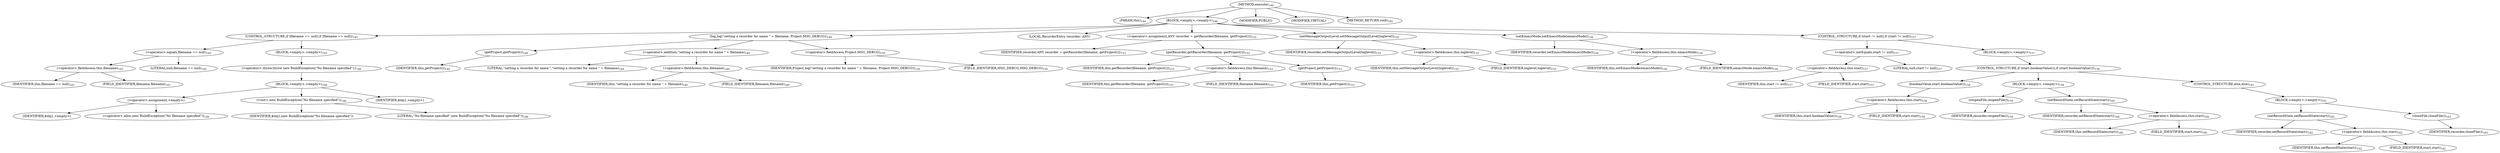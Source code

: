 digraph "execute" {  
"152" [label = <(METHOD,execute)<SUB>144</SUB>> ]
"13" [label = <(PARAM,this)<SUB>144</SUB>> ]
"153" [label = <(BLOCK,&lt;empty&gt;,&lt;empty&gt;)<SUB>144</SUB>> ]
"154" [label = <(CONTROL_STRUCTURE,if (filename == null),if (filename == null))<SUB>145</SUB>> ]
"155" [label = <(&lt;operator&gt;.equals,filename == null)<SUB>145</SUB>> ]
"156" [label = <(&lt;operator&gt;.fieldAccess,this.filename)<SUB>145</SUB>> ]
"157" [label = <(IDENTIFIER,this,filename == null)<SUB>145</SUB>> ]
"158" [label = <(FIELD_IDENTIFIER,filename,filename)<SUB>145</SUB>> ]
"159" [label = <(LITERAL,null,filename == null)<SUB>145</SUB>> ]
"160" [label = <(BLOCK,&lt;empty&gt;,&lt;empty&gt;)<SUB>145</SUB>> ]
"161" [label = <(&lt;operator&gt;.throw,throw new BuildException(&quot;No filename specified&quot;);)<SUB>146</SUB>> ]
"162" [label = <(BLOCK,&lt;empty&gt;,&lt;empty&gt;)<SUB>146</SUB>> ]
"163" [label = <(&lt;operator&gt;.assignment,&lt;empty&gt;)> ]
"164" [label = <(IDENTIFIER,$obj1,&lt;empty&gt;)> ]
"165" [label = <(&lt;operator&gt;.alloc,new BuildException(&quot;No filename specified&quot;))<SUB>146</SUB>> ]
"166" [label = <(&lt;init&gt;,new BuildException(&quot;No filename specified&quot;))<SUB>146</SUB>> ]
"167" [label = <(IDENTIFIER,$obj1,new BuildException(&quot;No filename specified&quot;))> ]
"168" [label = <(LITERAL,&quot;No filename specified&quot;,new BuildException(&quot;No filename specified&quot;))<SUB>146</SUB>> ]
"169" [label = <(IDENTIFIER,$obj1,&lt;empty&gt;)> ]
"170" [label = <(log,log(&quot;setting a recorder for name &quot; + filename, Project.MSG_DEBUG))<SUB>149</SUB>> ]
"171" [label = <(getProject,getProject())<SUB>149</SUB>> ]
"12" [label = <(IDENTIFIER,this,getProject())<SUB>149</SUB>> ]
"172" [label = <(&lt;operator&gt;.addition,&quot;setting a recorder for name &quot; + filename)<SUB>149</SUB>> ]
"173" [label = <(LITERAL,&quot;setting a recorder for name &quot;,&quot;setting a recorder for name &quot; + filename)<SUB>149</SUB>> ]
"174" [label = <(&lt;operator&gt;.fieldAccess,this.filename)<SUB>149</SUB>> ]
"175" [label = <(IDENTIFIER,this,&quot;setting a recorder for name &quot; + filename)<SUB>149</SUB>> ]
"176" [label = <(FIELD_IDENTIFIER,filename,filename)<SUB>149</SUB>> ]
"177" [label = <(&lt;operator&gt;.fieldAccess,Project.MSG_DEBUG)<SUB>150</SUB>> ]
"178" [label = <(IDENTIFIER,Project,log(&quot;setting a recorder for name &quot; + filename, Project.MSG_DEBUG))<SUB>150</SUB>> ]
"179" [label = <(FIELD_IDENTIFIER,MSG_DEBUG,MSG_DEBUG)<SUB>150</SUB>> ]
"180" [label = <(LOCAL,RecorderEntry recorder: ANY)> ]
"181" [label = <(&lt;operator&gt;.assignment,ANY recorder = getRecorder(filename, getProject()))<SUB>153</SUB>> ]
"182" [label = <(IDENTIFIER,recorder,ANY recorder = getRecorder(filename, getProject()))<SUB>153</SUB>> ]
"183" [label = <(getRecorder,getRecorder(filename, getProject()))<SUB>153</SUB>> ]
"15" [label = <(IDENTIFIER,this,getRecorder(filename, getProject()))<SUB>153</SUB>> ]
"184" [label = <(&lt;operator&gt;.fieldAccess,this.filename)<SUB>153</SUB>> ]
"185" [label = <(IDENTIFIER,this,getRecorder(filename, getProject()))<SUB>153</SUB>> ]
"186" [label = <(FIELD_IDENTIFIER,filename,filename)<SUB>153</SUB>> ]
"187" [label = <(getProject,getProject())<SUB>153</SUB>> ]
"14" [label = <(IDENTIFIER,this,getProject())<SUB>153</SUB>> ]
"188" [label = <(setMessageOutputLevel,setMessageOutputLevel(loglevel))<SUB>155</SUB>> ]
"189" [label = <(IDENTIFIER,recorder,setMessageOutputLevel(loglevel))<SUB>155</SUB>> ]
"190" [label = <(&lt;operator&gt;.fieldAccess,this.loglevel)<SUB>155</SUB>> ]
"191" [label = <(IDENTIFIER,this,setMessageOutputLevel(loglevel))<SUB>155</SUB>> ]
"192" [label = <(FIELD_IDENTIFIER,loglevel,loglevel)<SUB>155</SUB>> ]
"193" [label = <(setEmacsMode,setEmacsMode(emacsMode))<SUB>156</SUB>> ]
"194" [label = <(IDENTIFIER,recorder,setEmacsMode(emacsMode))<SUB>156</SUB>> ]
"195" [label = <(&lt;operator&gt;.fieldAccess,this.emacsMode)<SUB>156</SUB>> ]
"196" [label = <(IDENTIFIER,this,setEmacsMode(emacsMode))<SUB>156</SUB>> ]
"197" [label = <(FIELD_IDENTIFIER,emacsMode,emacsMode)<SUB>156</SUB>> ]
"198" [label = <(CONTROL_STRUCTURE,if (start != null),if (start != null))<SUB>157</SUB>> ]
"199" [label = <(&lt;operator&gt;.notEquals,start != null)<SUB>157</SUB>> ]
"200" [label = <(&lt;operator&gt;.fieldAccess,this.start)<SUB>157</SUB>> ]
"201" [label = <(IDENTIFIER,this,start != null)<SUB>157</SUB>> ]
"202" [label = <(FIELD_IDENTIFIER,start,start)<SUB>157</SUB>> ]
"203" [label = <(LITERAL,null,start != null)<SUB>157</SUB>> ]
"204" [label = <(BLOCK,&lt;empty&gt;,&lt;empty&gt;)<SUB>157</SUB>> ]
"205" [label = <(CONTROL_STRUCTURE,if (start.booleanValue()),if (start.booleanValue()))<SUB>158</SUB>> ]
"206" [label = <(booleanValue,start.booleanValue())<SUB>158</SUB>> ]
"207" [label = <(&lt;operator&gt;.fieldAccess,this.start)<SUB>158</SUB>> ]
"208" [label = <(IDENTIFIER,this,start.booleanValue())<SUB>158</SUB>> ]
"209" [label = <(FIELD_IDENTIFIER,start,start)<SUB>158</SUB>> ]
"210" [label = <(BLOCK,&lt;empty&gt;,&lt;empty&gt;)<SUB>158</SUB>> ]
"211" [label = <(reopenFile,reopenFile())<SUB>159</SUB>> ]
"212" [label = <(IDENTIFIER,recorder,reopenFile())<SUB>159</SUB>> ]
"213" [label = <(setRecordState,setRecordState(start))<SUB>160</SUB>> ]
"214" [label = <(IDENTIFIER,recorder,setRecordState(start))<SUB>160</SUB>> ]
"215" [label = <(&lt;operator&gt;.fieldAccess,this.start)<SUB>160</SUB>> ]
"216" [label = <(IDENTIFIER,this,setRecordState(start))<SUB>160</SUB>> ]
"217" [label = <(FIELD_IDENTIFIER,start,start)<SUB>160</SUB>> ]
"218" [label = <(CONTROL_STRUCTURE,else,else)<SUB>161</SUB>> ]
"219" [label = <(BLOCK,&lt;empty&gt;,&lt;empty&gt;)<SUB>161</SUB>> ]
"220" [label = <(setRecordState,setRecordState(start))<SUB>162</SUB>> ]
"221" [label = <(IDENTIFIER,recorder,setRecordState(start))<SUB>162</SUB>> ]
"222" [label = <(&lt;operator&gt;.fieldAccess,this.start)<SUB>162</SUB>> ]
"223" [label = <(IDENTIFIER,this,setRecordState(start))<SUB>162</SUB>> ]
"224" [label = <(FIELD_IDENTIFIER,start,start)<SUB>162</SUB>> ]
"225" [label = <(closeFile,closeFile())<SUB>163</SUB>> ]
"226" [label = <(IDENTIFIER,recorder,closeFile())<SUB>163</SUB>> ]
"227" [label = <(MODIFIER,PUBLIC)> ]
"228" [label = <(MODIFIER,VIRTUAL)> ]
"229" [label = <(METHOD_RETURN,void)<SUB>144</SUB>> ]
  "152" -> "13" 
  "152" -> "153" 
  "152" -> "227" 
  "152" -> "228" 
  "152" -> "229" 
  "153" -> "154" 
  "153" -> "170" 
  "153" -> "180" 
  "153" -> "181" 
  "153" -> "188" 
  "153" -> "193" 
  "153" -> "198" 
  "154" -> "155" 
  "154" -> "160" 
  "155" -> "156" 
  "155" -> "159" 
  "156" -> "157" 
  "156" -> "158" 
  "160" -> "161" 
  "161" -> "162" 
  "162" -> "163" 
  "162" -> "166" 
  "162" -> "169" 
  "163" -> "164" 
  "163" -> "165" 
  "166" -> "167" 
  "166" -> "168" 
  "170" -> "171" 
  "170" -> "172" 
  "170" -> "177" 
  "171" -> "12" 
  "172" -> "173" 
  "172" -> "174" 
  "174" -> "175" 
  "174" -> "176" 
  "177" -> "178" 
  "177" -> "179" 
  "181" -> "182" 
  "181" -> "183" 
  "183" -> "15" 
  "183" -> "184" 
  "183" -> "187" 
  "184" -> "185" 
  "184" -> "186" 
  "187" -> "14" 
  "188" -> "189" 
  "188" -> "190" 
  "190" -> "191" 
  "190" -> "192" 
  "193" -> "194" 
  "193" -> "195" 
  "195" -> "196" 
  "195" -> "197" 
  "198" -> "199" 
  "198" -> "204" 
  "199" -> "200" 
  "199" -> "203" 
  "200" -> "201" 
  "200" -> "202" 
  "204" -> "205" 
  "205" -> "206" 
  "205" -> "210" 
  "205" -> "218" 
  "206" -> "207" 
  "207" -> "208" 
  "207" -> "209" 
  "210" -> "211" 
  "210" -> "213" 
  "211" -> "212" 
  "213" -> "214" 
  "213" -> "215" 
  "215" -> "216" 
  "215" -> "217" 
  "218" -> "219" 
  "219" -> "220" 
  "219" -> "225" 
  "220" -> "221" 
  "220" -> "222" 
  "222" -> "223" 
  "222" -> "224" 
  "225" -> "226" 
}
